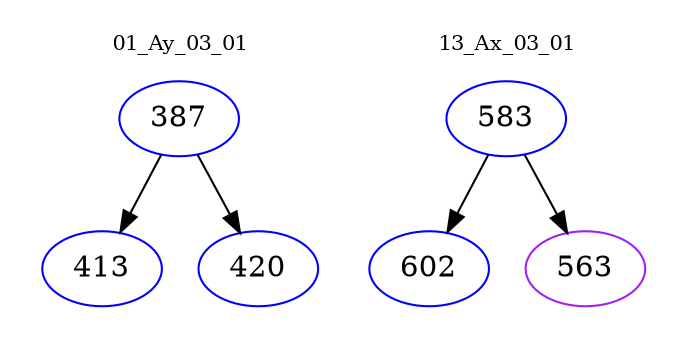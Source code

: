 digraph{
subgraph cluster_0 {
color = white
label = "01_Ay_03_01";
fontsize=10;
T0_387 [label="387", color="blue"]
T0_387 -> T0_413 [color="black"]
T0_413 [label="413", color="blue"]
T0_387 -> T0_420 [color="black"]
T0_420 [label="420", color="blue"]
}
subgraph cluster_1 {
color = white
label = "13_Ax_03_01";
fontsize=10;
T1_583 [label="583", color="blue"]
T1_583 -> T1_602 [color="black"]
T1_602 [label="602", color="blue"]
T1_583 -> T1_563 [color="black"]
T1_563 [label="563", color="purple"]
}
}
